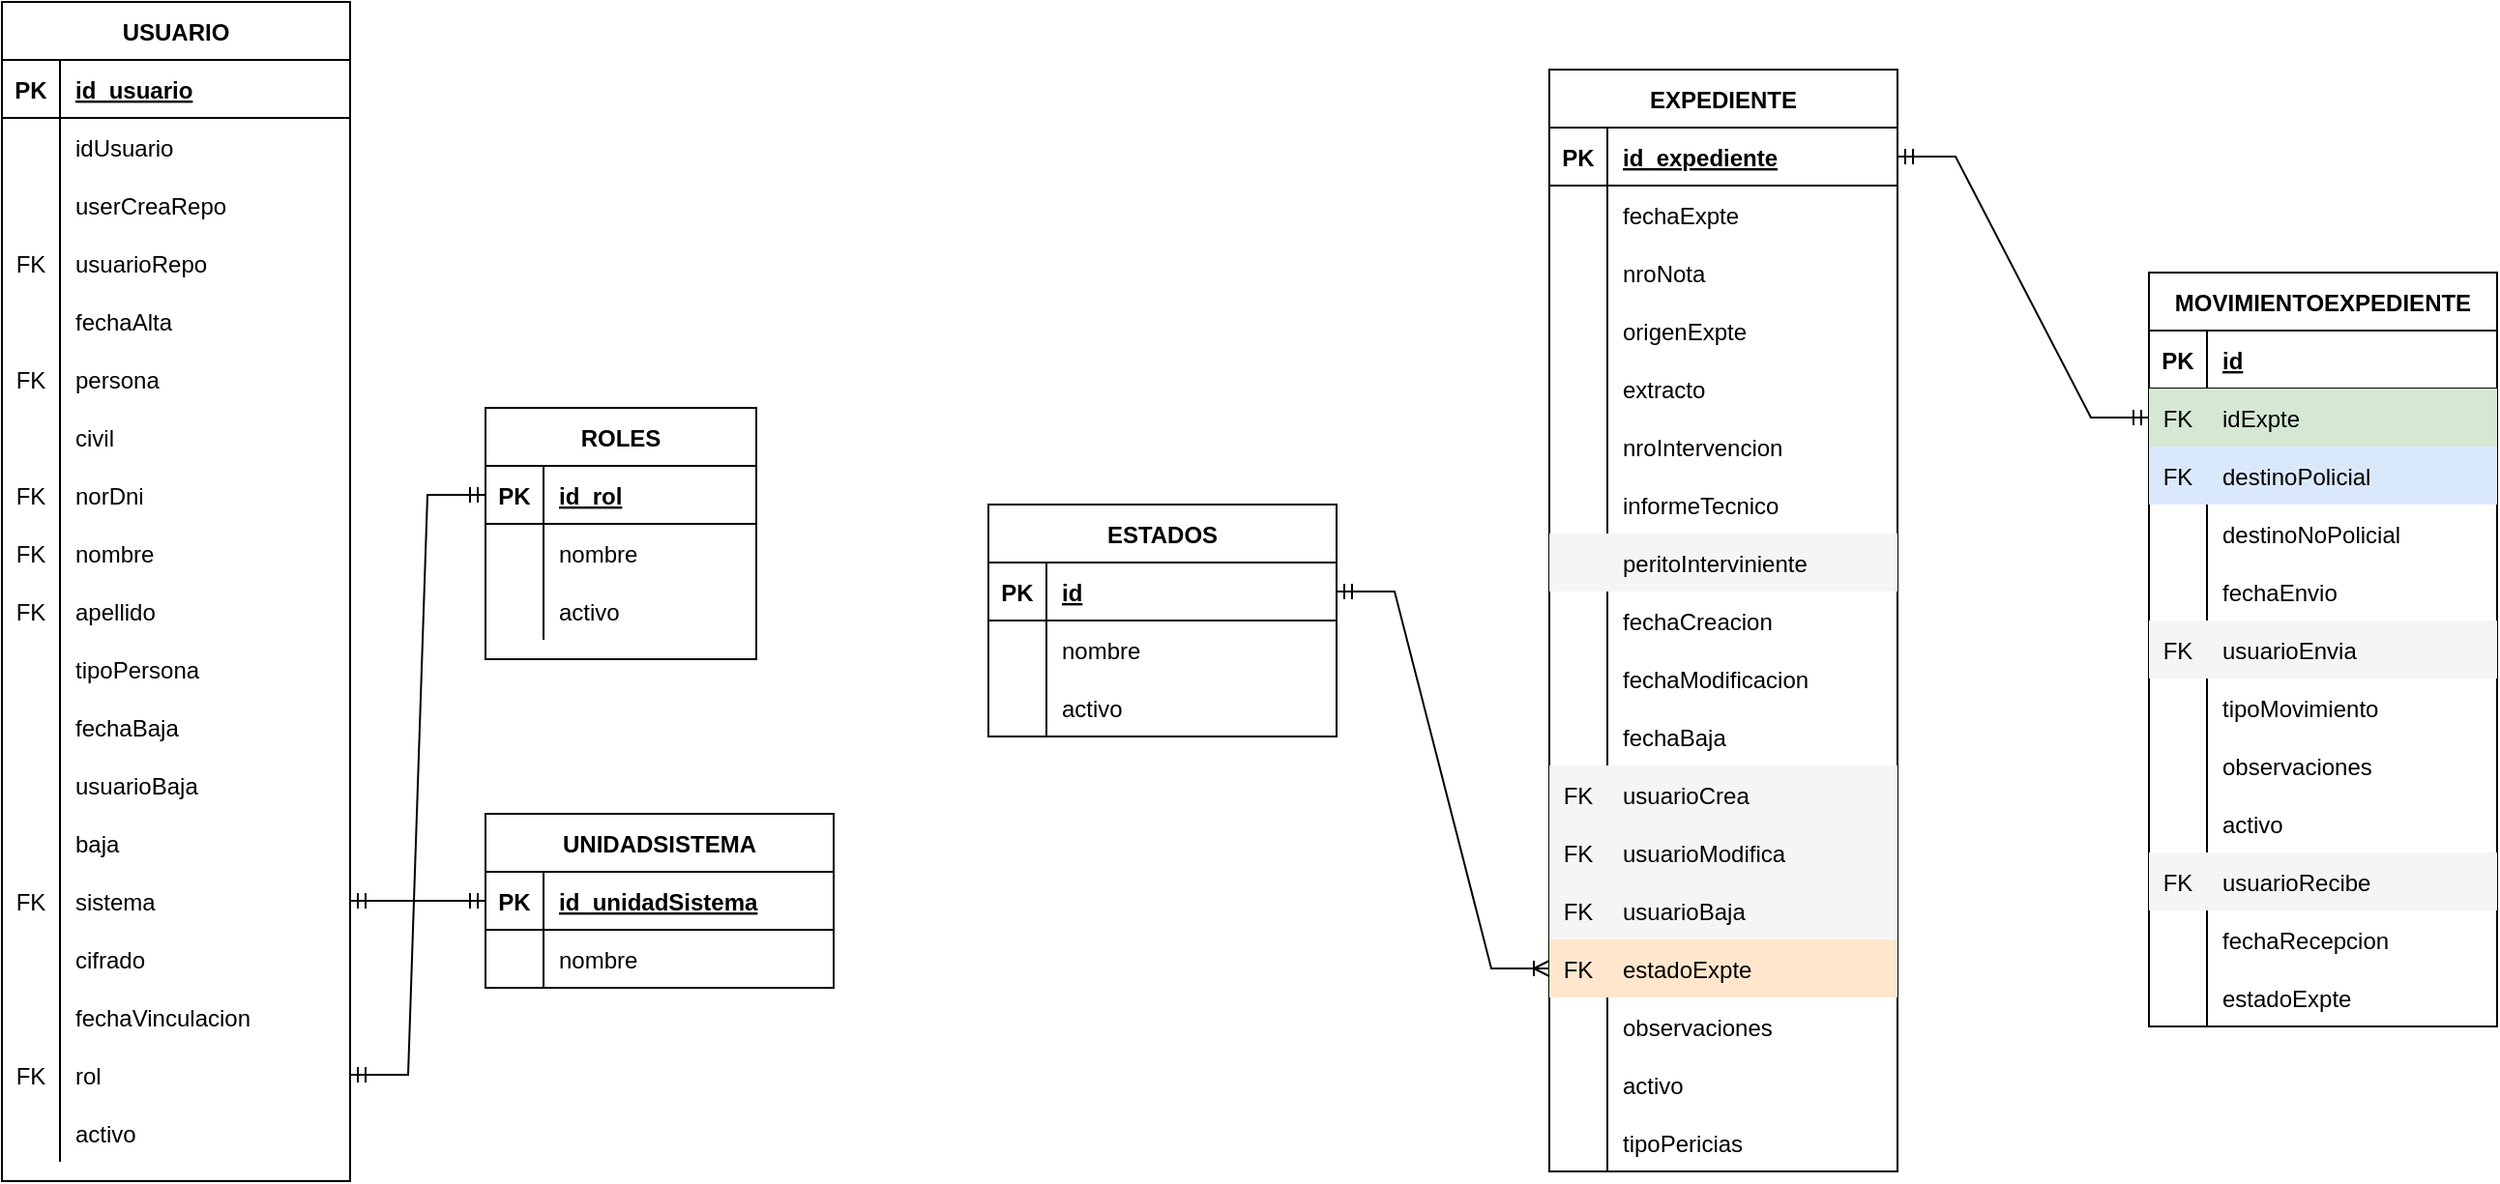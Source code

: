 <mxfile version="20.8.10" type="device"><diagram name="Página-1" id="kgONA1Eeg01QUfemouJO"><mxGraphModel dx="864" dy="516" grid="1" gridSize="10" guides="1" tooltips="1" connect="1" arrows="1" fold="1" page="1" pageScale="1" pageWidth="1400" pageHeight="850" math="0" shadow="0"><root><mxCell id="0"/><mxCell id="1" parent="0"/><mxCell id="FPzjdju4EvVJenrXKVsn-1" value="USUARIO" style="shape=table;startSize=30;container=1;collapsible=1;childLayout=tableLayout;fixedRows=1;rowLines=0;fontStyle=1;align=center;resizeLast=1;" parent="1" vertex="1"><mxGeometry x="60" y="40" width="180" height="610" as="geometry"/></mxCell><mxCell id="FPzjdju4EvVJenrXKVsn-2" value="" style="shape=partialRectangle;collapsible=0;dropTarget=0;pointerEvents=0;fillColor=none;top=0;left=0;bottom=1;right=0;points=[[0,0.5],[1,0.5]];portConstraint=eastwest;" parent="FPzjdju4EvVJenrXKVsn-1" vertex="1"><mxGeometry y="30" width="180" height="30" as="geometry"/></mxCell><mxCell id="FPzjdju4EvVJenrXKVsn-3" value="PK" style="shape=partialRectangle;connectable=0;fillColor=none;top=0;left=0;bottom=0;right=0;fontStyle=1;overflow=hidden;" parent="FPzjdju4EvVJenrXKVsn-2" vertex="1"><mxGeometry width="30" height="30" as="geometry"><mxRectangle width="30" height="30" as="alternateBounds"/></mxGeometry></mxCell><mxCell id="FPzjdju4EvVJenrXKVsn-4" value="id_usuario" style="shape=partialRectangle;connectable=0;fillColor=none;top=0;left=0;bottom=0;right=0;align=left;spacingLeft=6;fontStyle=5;overflow=hidden;" parent="FPzjdju4EvVJenrXKVsn-2" vertex="1"><mxGeometry x="30" width="150" height="30" as="geometry"><mxRectangle width="150" height="30" as="alternateBounds"/></mxGeometry></mxCell><mxCell id="FPzjdju4EvVJenrXKVsn-5" value="" style="shape=partialRectangle;collapsible=0;dropTarget=0;pointerEvents=0;fillColor=none;top=0;left=0;bottom=0;right=0;points=[[0,0.5],[1,0.5]];portConstraint=eastwest;" parent="FPzjdju4EvVJenrXKVsn-1" vertex="1"><mxGeometry y="60" width="180" height="30" as="geometry"/></mxCell><mxCell id="FPzjdju4EvVJenrXKVsn-6" value="" style="shape=partialRectangle;connectable=0;fillColor=none;top=0;left=0;bottom=0;right=0;editable=1;overflow=hidden;" parent="FPzjdju4EvVJenrXKVsn-5" vertex="1"><mxGeometry width="30" height="30" as="geometry"><mxRectangle width="30" height="30" as="alternateBounds"/></mxGeometry></mxCell><mxCell id="FPzjdju4EvVJenrXKVsn-7" value="idUsuario" style="shape=partialRectangle;connectable=0;fillColor=none;top=0;left=0;bottom=0;right=0;align=left;spacingLeft=6;overflow=hidden;" parent="FPzjdju4EvVJenrXKVsn-5" vertex="1"><mxGeometry x="30" width="150" height="30" as="geometry"><mxRectangle width="150" height="30" as="alternateBounds"/></mxGeometry></mxCell><mxCell id="FPzjdju4EvVJenrXKVsn-8" value="" style="shape=partialRectangle;collapsible=0;dropTarget=0;pointerEvents=0;fillColor=none;top=0;left=0;bottom=0;right=0;points=[[0,0.5],[1,0.5]];portConstraint=eastwest;" parent="FPzjdju4EvVJenrXKVsn-1" vertex="1"><mxGeometry y="90" width="180" height="30" as="geometry"/></mxCell><mxCell id="FPzjdju4EvVJenrXKVsn-9" value="" style="shape=partialRectangle;connectable=0;fillColor=none;top=0;left=0;bottom=0;right=0;editable=1;overflow=hidden;" parent="FPzjdju4EvVJenrXKVsn-8" vertex="1"><mxGeometry width="30" height="30" as="geometry"><mxRectangle width="30" height="30" as="alternateBounds"/></mxGeometry></mxCell><mxCell id="FPzjdju4EvVJenrXKVsn-10" value="userCreaRepo" style="shape=partialRectangle;connectable=0;fillColor=none;top=0;left=0;bottom=0;right=0;align=left;spacingLeft=6;overflow=hidden;" parent="FPzjdju4EvVJenrXKVsn-8" vertex="1"><mxGeometry x="30" width="150" height="30" as="geometry"><mxRectangle width="150" height="30" as="alternateBounds"/></mxGeometry></mxCell><mxCell id="FPzjdju4EvVJenrXKVsn-11" value="" style="shape=partialRectangle;collapsible=0;dropTarget=0;pointerEvents=0;fillColor=none;top=0;left=0;bottom=0;right=0;points=[[0,0.5],[1,0.5]];portConstraint=eastwest;" parent="FPzjdju4EvVJenrXKVsn-1" vertex="1"><mxGeometry y="120" width="180" height="30" as="geometry"/></mxCell><mxCell id="FPzjdju4EvVJenrXKVsn-12" value="FK" style="shape=partialRectangle;connectable=0;fillColor=none;top=0;left=0;bottom=0;right=0;editable=1;overflow=hidden;" parent="FPzjdju4EvVJenrXKVsn-11" vertex="1"><mxGeometry width="30" height="30" as="geometry"><mxRectangle width="30" height="30" as="alternateBounds"/></mxGeometry></mxCell><mxCell id="FPzjdju4EvVJenrXKVsn-13" value="usuarioRepo" style="shape=partialRectangle;connectable=0;fillColor=none;top=0;left=0;bottom=0;right=0;align=left;spacingLeft=6;overflow=hidden;" parent="FPzjdju4EvVJenrXKVsn-11" vertex="1"><mxGeometry x="30" width="150" height="30" as="geometry"><mxRectangle width="150" height="30" as="alternateBounds"/></mxGeometry></mxCell><mxCell id="FPzjdju4EvVJenrXKVsn-14" value="" style="shape=partialRectangle;collapsible=0;dropTarget=0;pointerEvents=0;fillColor=none;top=0;left=0;bottom=0;right=0;points=[[0,0.5],[1,0.5]];portConstraint=eastwest;" parent="FPzjdju4EvVJenrXKVsn-1" vertex="1"><mxGeometry y="150" width="180" height="30" as="geometry"/></mxCell><mxCell id="FPzjdju4EvVJenrXKVsn-15" value="" style="shape=partialRectangle;connectable=0;fillColor=none;top=0;left=0;bottom=0;right=0;editable=1;overflow=hidden;" parent="FPzjdju4EvVJenrXKVsn-14" vertex="1"><mxGeometry width="30" height="30" as="geometry"><mxRectangle width="30" height="30" as="alternateBounds"/></mxGeometry></mxCell><mxCell id="FPzjdju4EvVJenrXKVsn-16" value="fechaAlta" style="shape=partialRectangle;connectable=0;fillColor=none;top=0;left=0;bottom=0;right=0;align=left;spacingLeft=6;overflow=hidden;" parent="FPzjdju4EvVJenrXKVsn-14" vertex="1"><mxGeometry x="30" width="150" height="30" as="geometry"><mxRectangle width="150" height="30" as="alternateBounds"/></mxGeometry></mxCell><mxCell id="FPzjdju4EvVJenrXKVsn-17" value="" style="shape=partialRectangle;collapsible=0;dropTarget=0;pointerEvents=0;fillColor=none;top=0;left=0;bottom=0;right=0;points=[[0,0.5],[1,0.5]];portConstraint=eastwest;" parent="FPzjdju4EvVJenrXKVsn-1" vertex="1"><mxGeometry y="180" width="180" height="30" as="geometry"/></mxCell><mxCell id="FPzjdju4EvVJenrXKVsn-18" value="FK" style="shape=partialRectangle;connectable=0;fillColor=none;top=0;left=0;bottom=0;right=0;editable=1;overflow=hidden;" parent="FPzjdju4EvVJenrXKVsn-17" vertex="1"><mxGeometry width="30" height="30" as="geometry"><mxRectangle width="30" height="30" as="alternateBounds"/></mxGeometry></mxCell><mxCell id="FPzjdju4EvVJenrXKVsn-19" value="persona" style="shape=partialRectangle;connectable=0;fillColor=none;top=0;left=0;bottom=0;right=0;align=left;spacingLeft=6;overflow=hidden;" parent="FPzjdju4EvVJenrXKVsn-17" vertex="1"><mxGeometry x="30" width="150" height="30" as="geometry"><mxRectangle width="150" height="30" as="alternateBounds"/></mxGeometry></mxCell><mxCell id="FPzjdju4EvVJenrXKVsn-20" value="" style="shape=partialRectangle;collapsible=0;dropTarget=0;pointerEvents=0;fillColor=none;top=0;left=0;bottom=0;right=0;points=[[0,0.5],[1,0.5]];portConstraint=eastwest;" parent="FPzjdju4EvVJenrXKVsn-1" vertex="1"><mxGeometry y="210" width="180" height="30" as="geometry"/></mxCell><mxCell id="FPzjdju4EvVJenrXKVsn-21" value="" style="shape=partialRectangle;connectable=0;fillColor=none;top=0;left=0;bottom=0;right=0;editable=1;overflow=hidden;" parent="FPzjdju4EvVJenrXKVsn-20" vertex="1"><mxGeometry width="30" height="30" as="geometry"><mxRectangle width="30" height="30" as="alternateBounds"/></mxGeometry></mxCell><mxCell id="FPzjdju4EvVJenrXKVsn-22" value="civil" style="shape=partialRectangle;connectable=0;fillColor=none;top=0;left=0;bottom=0;right=0;align=left;spacingLeft=6;overflow=hidden;" parent="FPzjdju4EvVJenrXKVsn-20" vertex="1"><mxGeometry x="30" width="150" height="30" as="geometry"><mxRectangle width="150" height="30" as="alternateBounds"/></mxGeometry></mxCell><mxCell id="FPzjdju4EvVJenrXKVsn-23" value="" style="shape=partialRectangle;collapsible=0;dropTarget=0;pointerEvents=0;fillColor=none;top=0;left=0;bottom=0;right=0;points=[[0,0.5],[1,0.5]];portConstraint=eastwest;" parent="FPzjdju4EvVJenrXKVsn-1" vertex="1"><mxGeometry y="240" width="180" height="30" as="geometry"/></mxCell><mxCell id="FPzjdju4EvVJenrXKVsn-24" value="FK" style="shape=partialRectangle;connectable=0;fillColor=none;top=0;left=0;bottom=0;right=0;editable=1;overflow=hidden;" parent="FPzjdju4EvVJenrXKVsn-23" vertex="1"><mxGeometry width="30" height="30" as="geometry"><mxRectangle width="30" height="30" as="alternateBounds"/></mxGeometry></mxCell><mxCell id="FPzjdju4EvVJenrXKVsn-25" value="norDni" style="shape=partialRectangle;connectable=0;fillColor=none;top=0;left=0;bottom=0;right=0;align=left;spacingLeft=6;overflow=hidden;" parent="FPzjdju4EvVJenrXKVsn-23" vertex="1"><mxGeometry x="30" width="150" height="30" as="geometry"><mxRectangle width="150" height="30" as="alternateBounds"/></mxGeometry></mxCell><mxCell id="FPzjdju4EvVJenrXKVsn-26" value="" style="shape=partialRectangle;collapsible=0;dropTarget=0;pointerEvents=0;fillColor=none;top=0;left=0;bottom=0;right=0;points=[[0,0.5],[1,0.5]];portConstraint=eastwest;" parent="FPzjdju4EvVJenrXKVsn-1" vertex="1"><mxGeometry y="270" width="180" height="30" as="geometry"/></mxCell><mxCell id="FPzjdju4EvVJenrXKVsn-27" value="FK" style="shape=partialRectangle;connectable=0;fillColor=none;top=0;left=0;bottom=0;right=0;editable=1;overflow=hidden;" parent="FPzjdju4EvVJenrXKVsn-26" vertex="1"><mxGeometry width="30" height="30" as="geometry"><mxRectangle width="30" height="30" as="alternateBounds"/></mxGeometry></mxCell><mxCell id="FPzjdju4EvVJenrXKVsn-28" value="nombre" style="shape=partialRectangle;connectable=0;fillColor=none;top=0;left=0;bottom=0;right=0;align=left;spacingLeft=6;overflow=hidden;" parent="FPzjdju4EvVJenrXKVsn-26" vertex="1"><mxGeometry x="30" width="150" height="30" as="geometry"><mxRectangle width="150" height="30" as="alternateBounds"/></mxGeometry></mxCell><mxCell id="FPzjdju4EvVJenrXKVsn-29" value="" style="shape=partialRectangle;collapsible=0;dropTarget=0;pointerEvents=0;fillColor=none;top=0;left=0;bottom=0;right=0;points=[[0,0.5],[1,0.5]];portConstraint=eastwest;" parent="FPzjdju4EvVJenrXKVsn-1" vertex="1"><mxGeometry y="300" width="180" height="30" as="geometry"/></mxCell><mxCell id="FPzjdju4EvVJenrXKVsn-30" value="FK" style="shape=partialRectangle;connectable=0;fillColor=none;top=0;left=0;bottom=0;right=0;editable=1;overflow=hidden;" parent="FPzjdju4EvVJenrXKVsn-29" vertex="1"><mxGeometry width="30" height="30" as="geometry"><mxRectangle width="30" height="30" as="alternateBounds"/></mxGeometry></mxCell><mxCell id="FPzjdju4EvVJenrXKVsn-31" value="apellido" style="shape=partialRectangle;connectable=0;fillColor=none;top=0;left=0;bottom=0;right=0;align=left;spacingLeft=6;overflow=hidden;" parent="FPzjdju4EvVJenrXKVsn-29" vertex="1"><mxGeometry x="30" width="150" height="30" as="geometry"><mxRectangle width="150" height="30" as="alternateBounds"/></mxGeometry></mxCell><mxCell id="FPzjdju4EvVJenrXKVsn-32" value="" style="shape=partialRectangle;collapsible=0;dropTarget=0;pointerEvents=0;fillColor=none;top=0;left=0;bottom=0;right=0;points=[[0,0.5],[1,0.5]];portConstraint=eastwest;" parent="FPzjdju4EvVJenrXKVsn-1" vertex="1"><mxGeometry y="330" width="180" height="30" as="geometry"/></mxCell><mxCell id="FPzjdju4EvVJenrXKVsn-33" value="" style="shape=partialRectangle;connectable=0;fillColor=none;top=0;left=0;bottom=0;right=0;editable=1;overflow=hidden;" parent="FPzjdju4EvVJenrXKVsn-32" vertex="1"><mxGeometry width="30" height="30" as="geometry"><mxRectangle width="30" height="30" as="alternateBounds"/></mxGeometry></mxCell><mxCell id="FPzjdju4EvVJenrXKVsn-34" value="tipoPersona" style="shape=partialRectangle;connectable=0;fillColor=none;top=0;left=0;bottom=0;right=0;align=left;spacingLeft=6;overflow=hidden;" parent="FPzjdju4EvVJenrXKVsn-32" vertex="1"><mxGeometry x="30" width="150" height="30" as="geometry"><mxRectangle width="150" height="30" as="alternateBounds"/></mxGeometry></mxCell><mxCell id="FPzjdju4EvVJenrXKVsn-35" value="" style="shape=partialRectangle;collapsible=0;dropTarget=0;pointerEvents=0;fillColor=none;top=0;left=0;bottom=0;right=0;points=[[0,0.5],[1,0.5]];portConstraint=eastwest;" parent="FPzjdju4EvVJenrXKVsn-1" vertex="1"><mxGeometry y="360" width="180" height="30" as="geometry"/></mxCell><mxCell id="FPzjdju4EvVJenrXKVsn-36" value="" style="shape=partialRectangle;connectable=0;fillColor=none;top=0;left=0;bottom=0;right=0;editable=1;overflow=hidden;" parent="FPzjdju4EvVJenrXKVsn-35" vertex="1"><mxGeometry width="30" height="30" as="geometry"><mxRectangle width="30" height="30" as="alternateBounds"/></mxGeometry></mxCell><mxCell id="FPzjdju4EvVJenrXKVsn-37" value="fechaBaja" style="shape=partialRectangle;connectable=0;fillColor=none;top=0;left=0;bottom=0;right=0;align=left;spacingLeft=6;overflow=hidden;" parent="FPzjdju4EvVJenrXKVsn-35" vertex="1"><mxGeometry x="30" width="150" height="30" as="geometry"><mxRectangle width="150" height="30" as="alternateBounds"/></mxGeometry></mxCell><mxCell id="FPzjdju4EvVJenrXKVsn-38" value="" style="shape=partialRectangle;collapsible=0;dropTarget=0;pointerEvents=0;fillColor=none;top=0;left=0;bottom=0;right=0;points=[[0,0.5],[1,0.5]];portConstraint=eastwest;" parent="FPzjdju4EvVJenrXKVsn-1" vertex="1"><mxGeometry y="390" width="180" height="30" as="geometry"/></mxCell><mxCell id="FPzjdju4EvVJenrXKVsn-39" value="" style="shape=partialRectangle;connectable=0;fillColor=none;top=0;left=0;bottom=0;right=0;editable=1;overflow=hidden;" parent="FPzjdju4EvVJenrXKVsn-38" vertex="1"><mxGeometry width="30" height="30" as="geometry"><mxRectangle width="30" height="30" as="alternateBounds"/></mxGeometry></mxCell><mxCell id="FPzjdju4EvVJenrXKVsn-40" value="usuarioBaja" style="shape=partialRectangle;connectable=0;fillColor=none;top=0;left=0;bottom=0;right=0;align=left;spacingLeft=6;overflow=hidden;" parent="FPzjdju4EvVJenrXKVsn-38" vertex="1"><mxGeometry x="30" width="150" height="30" as="geometry"><mxRectangle width="150" height="30" as="alternateBounds"/></mxGeometry></mxCell><mxCell id="FPzjdju4EvVJenrXKVsn-41" value="" style="shape=partialRectangle;collapsible=0;dropTarget=0;pointerEvents=0;fillColor=none;top=0;left=0;bottom=0;right=0;points=[[0,0.5],[1,0.5]];portConstraint=eastwest;" parent="FPzjdju4EvVJenrXKVsn-1" vertex="1"><mxGeometry y="420" width="180" height="30" as="geometry"/></mxCell><mxCell id="FPzjdju4EvVJenrXKVsn-42" value="" style="shape=partialRectangle;connectable=0;fillColor=none;top=0;left=0;bottom=0;right=0;editable=1;overflow=hidden;" parent="FPzjdju4EvVJenrXKVsn-41" vertex="1"><mxGeometry width="30" height="30" as="geometry"><mxRectangle width="30" height="30" as="alternateBounds"/></mxGeometry></mxCell><mxCell id="FPzjdju4EvVJenrXKVsn-43" value="baja" style="shape=partialRectangle;connectable=0;fillColor=none;top=0;left=0;bottom=0;right=0;align=left;spacingLeft=6;overflow=hidden;" parent="FPzjdju4EvVJenrXKVsn-41" vertex="1"><mxGeometry x="30" width="150" height="30" as="geometry"><mxRectangle width="150" height="30" as="alternateBounds"/></mxGeometry></mxCell><mxCell id="FPzjdju4EvVJenrXKVsn-44" value="" style="shape=partialRectangle;collapsible=0;dropTarget=0;pointerEvents=0;fillColor=none;top=0;left=0;bottom=0;right=0;points=[[0,0.5],[1,0.5]];portConstraint=eastwest;" parent="FPzjdju4EvVJenrXKVsn-1" vertex="1"><mxGeometry y="450" width="180" height="30" as="geometry"/></mxCell><mxCell id="FPzjdju4EvVJenrXKVsn-45" value="FK" style="shape=partialRectangle;connectable=0;fillColor=none;top=0;left=0;bottom=0;right=0;editable=1;overflow=hidden;" parent="FPzjdju4EvVJenrXKVsn-44" vertex="1"><mxGeometry width="30" height="30" as="geometry"><mxRectangle width="30" height="30" as="alternateBounds"/></mxGeometry></mxCell><mxCell id="FPzjdju4EvVJenrXKVsn-46" value="sistema" style="shape=partialRectangle;connectable=0;fillColor=none;top=0;left=0;bottom=0;right=0;align=left;spacingLeft=6;overflow=hidden;" parent="FPzjdju4EvVJenrXKVsn-44" vertex="1"><mxGeometry x="30" width="150" height="30" as="geometry"><mxRectangle width="150" height="30" as="alternateBounds"/></mxGeometry></mxCell><mxCell id="FPzjdju4EvVJenrXKVsn-47" value="" style="shape=partialRectangle;collapsible=0;dropTarget=0;pointerEvents=0;fillColor=none;top=0;left=0;bottom=0;right=0;points=[[0,0.5],[1,0.5]];portConstraint=eastwest;" parent="FPzjdju4EvVJenrXKVsn-1" vertex="1"><mxGeometry y="480" width="180" height="30" as="geometry"/></mxCell><mxCell id="FPzjdju4EvVJenrXKVsn-48" value="" style="shape=partialRectangle;connectable=0;fillColor=none;top=0;left=0;bottom=0;right=0;editable=1;overflow=hidden;" parent="FPzjdju4EvVJenrXKVsn-47" vertex="1"><mxGeometry width="30" height="30" as="geometry"><mxRectangle width="30" height="30" as="alternateBounds"/></mxGeometry></mxCell><mxCell id="FPzjdju4EvVJenrXKVsn-49" value="cifrado" style="shape=partialRectangle;connectable=0;fillColor=none;top=0;left=0;bottom=0;right=0;align=left;spacingLeft=6;overflow=hidden;" parent="FPzjdju4EvVJenrXKVsn-47" vertex="1"><mxGeometry x="30" width="150" height="30" as="geometry"><mxRectangle width="150" height="30" as="alternateBounds"/></mxGeometry></mxCell><mxCell id="FPzjdju4EvVJenrXKVsn-50" value="" style="shape=partialRectangle;collapsible=0;dropTarget=0;pointerEvents=0;fillColor=none;top=0;left=0;bottom=0;right=0;points=[[0,0.5],[1,0.5]];portConstraint=eastwest;" parent="FPzjdju4EvVJenrXKVsn-1" vertex="1"><mxGeometry y="510" width="180" height="30" as="geometry"/></mxCell><mxCell id="FPzjdju4EvVJenrXKVsn-51" value="" style="shape=partialRectangle;connectable=0;fillColor=none;top=0;left=0;bottom=0;right=0;editable=1;overflow=hidden;" parent="FPzjdju4EvVJenrXKVsn-50" vertex="1"><mxGeometry width="30" height="30" as="geometry"><mxRectangle width="30" height="30" as="alternateBounds"/></mxGeometry></mxCell><mxCell id="FPzjdju4EvVJenrXKVsn-52" value="fechaVinculacion" style="shape=partialRectangle;connectable=0;fillColor=none;top=0;left=0;bottom=0;right=0;align=left;spacingLeft=6;overflow=hidden;" parent="FPzjdju4EvVJenrXKVsn-50" vertex="1"><mxGeometry x="30" width="150" height="30" as="geometry"><mxRectangle width="150" height="30" as="alternateBounds"/></mxGeometry></mxCell><mxCell id="FPzjdju4EvVJenrXKVsn-53" value="" style="shape=partialRectangle;collapsible=0;dropTarget=0;pointerEvents=0;fillColor=none;top=0;left=0;bottom=0;right=0;points=[[0,0.5],[1,0.5]];portConstraint=eastwest;" parent="FPzjdju4EvVJenrXKVsn-1" vertex="1"><mxGeometry y="540" width="180" height="30" as="geometry"/></mxCell><mxCell id="FPzjdju4EvVJenrXKVsn-54" value="FK" style="shape=partialRectangle;connectable=0;fillColor=none;top=0;left=0;bottom=0;right=0;editable=1;overflow=hidden;" parent="FPzjdju4EvVJenrXKVsn-53" vertex="1"><mxGeometry width="30" height="30" as="geometry"><mxRectangle width="30" height="30" as="alternateBounds"/></mxGeometry></mxCell><mxCell id="FPzjdju4EvVJenrXKVsn-55" value="rol" style="shape=partialRectangle;connectable=0;fillColor=none;top=0;left=0;bottom=0;right=0;align=left;spacingLeft=6;overflow=hidden;" parent="FPzjdju4EvVJenrXKVsn-53" vertex="1"><mxGeometry x="30" width="150" height="30" as="geometry"><mxRectangle width="150" height="30" as="alternateBounds"/></mxGeometry></mxCell><mxCell id="FPzjdju4EvVJenrXKVsn-56" value="" style="shape=partialRectangle;collapsible=0;dropTarget=0;pointerEvents=0;fillColor=none;top=0;left=0;bottom=0;right=0;points=[[0,0.5],[1,0.5]];portConstraint=eastwest;" parent="FPzjdju4EvVJenrXKVsn-1" vertex="1"><mxGeometry y="570" width="180" height="30" as="geometry"/></mxCell><mxCell id="FPzjdju4EvVJenrXKVsn-57" value="" style="shape=partialRectangle;connectable=0;fillColor=none;top=0;left=0;bottom=0;right=0;editable=1;overflow=hidden;" parent="FPzjdju4EvVJenrXKVsn-56" vertex="1"><mxGeometry width="30" height="30" as="geometry"><mxRectangle width="30" height="30" as="alternateBounds"/></mxGeometry></mxCell><mxCell id="FPzjdju4EvVJenrXKVsn-58" value="activo" style="shape=partialRectangle;connectable=0;fillColor=none;top=0;left=0;bottom=0;right=0;align=left;spacingLeft=6;overflow=hidden;" parent="FPzjdju4EvVJenrXKVsn-56" vertex="1"><mxGeometry x="30" width="150" height="30" as="geometry"><mxRectangle width="150" height="30" as="alternateBounds"/></mxGeometry></mxCell><mxCell id="FPzjdju4EvVJenrXKVsn-59" value="ROLES" style="shape=table;startSize=30;container=1;collapsible=1;childLayout=tableLayout;fixedRows=1;rowLines=0;fontStyle=1;align=center;resizeLast=1;" parent="1" vertex="1"><mxGeometry x="310" y="250" width="140" height="130" as="geometry"/></mxCell><mxCell id="FPzjdju4EvVJenrXKVsn-60" value="" style="shape=partialRectangle;collapsible=0;dropTarget=0;pointerEvents=0;fillColor=none;top=0;left=0;bottom=1;right=0;points=[[0,0.5],[1,0.5]];portConstraint=eastwest;" parent="FPzjdju4EvVJenrXKVsn-59" vertex="1"><mxGeometry y="30" width="140" height="30" as="geometry"/></mxCell><mxCell id="FPzjdju4EvVJenrXKVsn-61" value="PK" style="shape=partialRectangle;connectable=0;fillColor=none;top=0;left=0;bottom=0;right=0;fontStyle=1;overflow=hidden;" parent="FPzjdju4EvVJenrXKVsn-60" vertex="1"><mxGeometry width="30" height="30" as="geometry"><mxRectangle width="30" height="30" as="alternateBounds"/></mxGeometry></mxCell><mxCell id="FPzjdju4EvVJenrXKVsn-62" value="id_rol" style="shape=partialRectangle;connectable=0;fillColor=none;top=0;left=0;bottom=0;right=0;align=left;spacingLeft=6;fontStyle=5;overflow=hidden;" parent="FPzjdju4EvVJenrXKVsn-60" vertex="1"><mxGeometry x="30" width="110" height="30" as="geometry"><mxRectangle width="110" height="30" as="alternateBounds"/></mxGeometry></mxCell><mxCell id="FPzjdju4EvVJenrXKVsn-63" value="" style="shape=partialRectangle;collapsible=0;dropTarget=0;pointerEvents=0;fillColor=none;top=0;left=0;bottom=0;right=0;points=[[0,0.5],[1,0.5]];portConstraint=eastwest;" parent="FPzjdju4EvVJenrXKVsn-59" vertex="1"><mxGeometry y="60" width="140" height="30" as="geometry"/></mxCell><mxCell id="FPzjdju4EvVJenrXKVsn-64" value="" style="shape=partialRectangle;connectable=0;fillColor=none;top=0;left=0;bottom=0;right=0;editable=1;overflow=hidden;" parent="FPzjdju4EvVJenrXKVsn-63" vertex="1"><mxGeometry width="30" height="30" as="geometry"><mxRectangle width="30" height="30" as="alternateBounds"/></mxGeometry></mxCell><mxCell id="FPzjdju4EvVJenrXKVsn-65" value="nombre" style="shape=partialRectangle;connectable=0;fillColor=none;top=0;left=0;bottom=0;right=0;align=left;spacingLeft=6;overflow=hidden;" parent="FPzjdju4EvVJenrXKVsn-63" vertex="1"><mxGeometry x="30" width="110" height="30" as="geometry"><mxRectangle width="110" height="30" as="alternateBounds"/></mxGeometry></mxCell><mxCell id="FPzjdju4EvVJenrXKVsn-66" value="" style="shape=partialRectangle;collapsible=0;dropTarget=0;pointerEvents=0;fillColor=none;top=0;left=0;bottom=0;right=0;points=[[0,0.5],[1,0.5]];portConstraint=eastwest;" parent="FPzjdju4EvVJenrXKVsn-59" vertex="1"><mxGeometry y="90" width="140" height="30" as="geometry"/></mxCell><mxCell id="FPzjdju4EvVJenrXKVsn-67" value="" style="shape=partialRectangle;connectable=0;fillColor=none;top=0;left=0;bottom=0;right=0;editable=1;overflow=hidden;" parent="FPzjdju4EvVJenrXKVsn-66" vertex="1"><mxGeometry width="30" height="30" as="geometry"><mxRectangle width="30" height="30" as="alternateBounds"/></mxGeometry></mxCell><mxCell id="FPzjdju4EvVJenrXKVsn-68" value="activo" style="shape=partialRectangle;connectable=0;fillColor=none;top=0;left=0;bottom=0;right=0;align=left;spacingLeft=6;overflow=hidden;" parent="FPzjdju4EvVJenrXKVsn-66" vertex="1"><mxGeometry x="30" width="110" height="30" as="geometry"><mxRectangle width="110" height="30" as="alternateBounds"/></mxGeometry></mxCell><mxCell id="FPzjdju4EvVJenrXKVsn-69" value="" style="edgeStyle=entityRelationEdgeStyle;fontSize=12;html=1;endArrow=ERmandOne;startArrow=ERmandOne;rounded=0;" parent="1" source="FPzjdju4EvVJenrXKVsn-53" target="FPzjdju4EvVJenrXKVsn-60" edge="1"><mxGeometry width="100" height="100" relative="1" as="geometry"><mxPoint x="310" y="650" as="sourcePoint"/><mxPoint x="410" y="550" as="targetPoint"/></mxGeometry></mxCell><mxCell id="FPzjdju4EvVJenrXKVsn-70" value="UNIDADSISTEMA" style="shape=table;startSize=30;container=1;collapsible=1;childLayout=tableLayout;fixedRows=1;rowLines=0;fontStyle=1;align=center;resizeLast=1;" parent="1" vertex="1"><mxGeometry x="310" y="460" width="180" height="90" as="geometry"/></mxCell><mxCell id="FPzjdju4EvVJenrXKVsn-71" value="" style="shape=tableRow;horizontal=0;startSize=0;swimlaneHead=0;swimlaneBody=0;fillColor=none;collapsible=0;dropTarget=0;points=[[0,0.5],[1,0.5]];portConstraint=eastwest;top=0;left=0;right=0;bottom=1;" parent="FPzjdju4EvVJenrXKVsn-70" vertex="1"><mxGeometry y="30" width="180" height="30" as="geometry"/></mxCell><mxCell id="FPzjdju4EvVJenrXKVsn-72" value="PK" style="shape=partialRectangle;connectable=0;fillColor=none;top=0;left=0;bottom=0;right=0;fontStyle=1;overflow=hidden;" parent="FPzjdju4EvVJenrXKVsn-71" vertex="1"><mxGeometry width="30" height="30" as="geometry"><mxRectangle width="30" height="30" as="alternateBounds"/></mxGeometry></mxCell><mxCell id="FPzjdju4EvVJenrXKVsn-73" value="id_unidadSistema" style="shape=partialRectangle;connectable=0;fillColor=none;top=0;left=0;bottom=0;right=0;align=left;spacingLeft=6;fontStyle=5;overflow=hidden;" parent="FPzjdju4EvVJenrXKVsn-71" vertex="1"><mxGeometry x="30" width="150" height="30" as="geometry"><mxRectangle width="150" height="30" as="alternateBounds"/></mxGeometry></mxCell><mxCell id="FPzjdju4EvVJenrXKVsn-74" value="" style="shape=tableRow;horizontal=0;startSize=0;swimlaneHead=0;swimlaneBody=0;fillColor=none;collapsible=0;dropTarget=0;points=[[0,0.5],[1,0.5]];portConstraint=eastwest;top=0;left=0;right=0;bottom=0;" parent="FPzjdju4EvVJenrXKVsn-70" vertex="1"><mxGeometry y="60" width="180" height="30" as="geometry"/></mxCell><mxCell id="FPzjdju4EvVJenrXKVsn-75" value="" style="shape=partialRectangle;connectable=0;fillColor=none;top=0;left=0;bottom=0;right=0;editable=1;overflow=hidden;" parent="FPzjdju4EvVJenrXKVsn-74" vertex="1"><mxGeometry width="30" height="30" as="geometry"><mxRectangle width="30" height="30" as="alternateBounds"/></mxGeometry></mxCell><mxCell id="FPzjdju4EvVJenrXKVsn-76" value="nombre" style="shape=partialRectangle;connectable=0;fillColor=none;top=0;left=0;bottom=0;right=0;align=left;spacingLeft=6;overflow=hidden;" parent="FPzjdju4EvVJenrXKVsn-74" vertex="1"><mxGeometry x="30" width="150" height="30" as="geometry"><mxRectangle width="150" height="30" as="alternateBounds"/></mxGeometry></mxCell><mxCell id="FPzjdju4EvVJenrXKVsn-77" value="" style="edgeStyle=entityRelationEdgeStyle;fontSize=12;html=1;endArrow=ERmandOne;startArrow=ERmandOne;rounded=0;" parent="1" source="FPzjdju4EvVJenrXKVsn-44" target="FPzjdju4EvVJenrXKVsn-71" edge="1"><mxGeometry width="100" height="100" relative="1" as="geometry"><mxPoint x="280" y="510" as="sourcePoint"/><mxPoint x="490" y="535" as="targetPoint"/></mxGeometry></mxCell><mxCell id="DNhkdwrG0g6RQjdkNtge-1" value="EXPEDIENTE" style="shape=table;startSize=30;container=1;collapsible=1;childLayout=tableLayout;fixedRows=1;rowLines=0;fontStyle=1;align=center;resizeLast=1;" parent="1" vertex="1"><mxGeometry x="860" y="75" width="180" height="570" as="geometry"/></mxCell><mxCell id="DNhkdwrG0g6RQjdkNtge-2" value="" style="shape=tableRow;horizontal=0;startSize=0;swimlaneHead=0;swimlaneBody=0;fillColor=none;collapsible=0;dropTarget=0;points=[[0,0.5],[1,0.5]];portConstraint=eastwest;top=0;left=0;right=0;bottom=1;" parent="DNhkdwrG0g6RQjdkNtge-1" vertex="1"><mxGeometry y="30" width="180" height="30" as="geometry"/></mxCell><mxCell id="DNhkdwrG0g6RQjdkNtge-3" value="PK" style="shape=partialRectangle;connectable=0;fillColor=none;top=0;left=0;bottom=0;right=0;fontStyle=1;overflow=hidden;" parent="DNhkdwrG0g6RQjdkNtge-2" vertex="1"><mxGeometry width="30" height="30" as="geometry"><mxRectangle width="30" height="30" as="alternateBounds"/></mxGeometry></mxCell><mxCell id="DNhkdwrG0g6RQjdkNtge-4" value="id_expediente" style="shape=partialRectangle;connectable=0;fillColor=none;top=0;left=0;bottom=0;right=0;align=left;spacingLeft=6;fontStyle=5;overflow=hidden;" parent="DNhkdwrG0g6RQjdkNtge-2" vertex="1"><mxGeometry x="30" width="150" height="30" as="geometry"><mxRectangle width="150" height="30" as="alternateBounds"/></mxGeometry></mxCell><mxCell id="DNhkdwrG0g6RQjdkNtge-5" value="" style="shape=tableRow;horizontal=0;startSize=0;swimlaneHead=0;swimlaneBody=0;fillColor=none;collapsible=0;dropTarget=0;points=[[0,0.5],[1,0.5]];portConstraint=eastwest;top=0;left=0;right=0;bottom=0;" parent="DNhkdwrG0g6RQjdkNtge-1" vertex="1"><mxGeometry y="60" width="180" height="30" as="geometry"/></mxCell><mxCell id="DNhkdwrG0g6RQjdkNtge-6" value="" style="shape=partialRectangle;connectable=0;fillColor=none;top=0;left=0;bottom=0;right=0;editable=1;overflow=hidden;" parent="DNhkdwrG0g6RQjdkNtge-5" vertex="1"><mxGeometry width="30" height="30" as="geometry"><mxRectangle width="30" height="30" as="alternateBounds"/></mxGeometry></mxCell><mxCell id="DNhkdwrG0g6RQjdkNtge-7" value="fechaExpte" style="shape=partialRectangle;connectable=0;fillColor=none;top=0;left=0;bottom=0;right=0;align=left;spacingLeft=6;overflow=hidden;" parent="DNhkdwrG0g6RQjdkNtge-5" vertex="1"><mxGeometry x="30" width="150" height="30" as="geometry"><mxRectangle width="150" height="30" as="alternateBounds"/></mxGeometry></mxCell><mxCell id="DNhkdwrG0g6RQjdkNtge-8" value="" style="shape=tableRow;horizontal=0;startSize=0;swimlaneHead=0;swimlaneBody=0;fillColor=none;collapsible=0;dropTarget=0;points=[[0,0.5],[1,0.5]];portConstraint=eastwest;top=0;left=0;right=0;bottom=0;" parent="DNhkdwrG0g6RQjdkNtge-1" vertex="1"><mxGeometry y="90" width="180" height="30" as="geometry"/></mxCell><mxCell id="DNhkdwrG0g6RQjdkNtge-9" value="" style="shape=partialRectangle;connectable=0;fillColor=none;top=0;left=0;bottom=0;right=0;editable=1;overflow=hidden;" parent="DNhkdwrG0g6RQjdkNtge-8" vertex="1"><mxGeometry width="30" height="30" as="geometry"><mxRectangle width="30" height="30" as="alternateBounds"/></mxGeometry></mxCell><mxCell id="DNhkdwrG0g6RQjdkNtge-10" value="nroNota" style="shape=partialRectangle;connectable=0;fillColor=none;top=0;left=0;bottom=0;right=0;align=left;spacingLeft=6;overflow=hidden;" parent="DNhkdwrG0g6RQjdkNtge-8" vertex="1"><mxGeometry x="30" width="150" height="30" as="geometry"><mxRectangle width="150" height="30" as="alternateBounds"/></mxGeometry></mxCell><mxCell id="DNhkdwrG0g6RQjdkNtge-11" value="" style="shape=tableRow;horizontal=0;startSize=0;swimlaneHead=0;swimlaneBody=0;fillColor=none;collapsible=0;dropTarget=0;points=[[0,0.5],[1,0.5]];portConstraint=eastwest;top=0;left=0;right=0;bottom=0;" parent="DNhkdwrG0g6RQjdkNtge-1" vertex="1"><mxGeometry y="120" width="180" height="30" as="geometry"/></mxCell><mxCell id="DNhkdwrG0g6RQjdkNtge-12" value="" style="shape=partialRectangle;connectable=0;fillColor=none;top=0;left=0;bottom=0;right=0;editable=1;overflow=hidden;" parent="DNhkdwrG0g6RQjdkNtge-11" vertex="1"><mxGeometry width="30" height="30" as="geometry"><mxRectangle width="30" height="30" as="alternateBounds"/></mxGeometry></mxCell><mxCell id="DNhkdwrG0g6RQjdkNtge-13" value="origenExpte" style="shape=partialRectangle;connectable=0;fillColor=none;top=0;left=0;bottom=0;right=0;align=left;spacingLeft=6;overflow=hidden;" parent="DNhkdwrG0g6RQjdkNtge-11" vertex="1"><mxGeometry x="30" width="150" height="30" as="geometry"><mxRectangle width="150" height="30" as="alternateBounds"/></mxGeometry></mxCell><mxCell id="DNhkdwrG0g6RQjdkNtge-14" value="" style="shape=tableRow;horizontal=0;startSize=0;swimlaneHead=0;swimlaneBody=0;fillColor=none;collapsible=0;dropTarget=0;points=[[0,0.5],[1,0.5]];portConstraint=eastwest;top=0;left=0;right=0;bottom=0;" parent="DNhkdwrG0g6RQjdkNtge-1" vertex="1"><mxGeometry y="150" width="180" height="30" as="geometry"/></mxCell><mxCell id="DNhkdwrG0g6RQjdkNtge-15" value="" style="shape=partialRectangle;connectable=0;fillColor=none;top=0;left=0;bottom=0;right=0;editable=1;overflow=hidden;" parent="DNhkdwrG0g6RQjdkNtge-14" vertex="1"><mxGeometry width="30" height="30" as="geometry"><mxRectangle width="30" height="30" as="alternateBounds"/></mxGeometry></mxCell><mxCell id="DNhkdwrG0g6RQjdkNtge-16" value="extracto" style="shape=partialRectangle;connectable=0;fillColor=none;top=0;left=0;bottom=0;right=0;align=left;spacingLeft=6;overflow=hidden;" parent="DNhkdwrG0g6RQjdkNtge-14" vertex="1"><mxGeometry x="30" width="150" height="30" as="geometry"><mxRectangle width="150" height="30" as="alternateBounds"/></mxGeometry></mxCell><mxCell id="DNhkdwrG0g6RQjdkNtge-17" value="" style="shape=tableRow;horizontal=0;startSize=0;swimlaneHead=0;swimlaneBody=0;fillColor=none;collapsible=0;dropTarget=0;points=[[0,0.5],[1,0.5]];portConstraint=eastwest;top=0;left=0;right=0;bottom=0;" parent="DNhkdwrG0g6RQjdkNtge-1" vertex="1"><mxGeometry y="180" width="180" height="30" as="geometry"/></mxCell><mxCell id="DNhkdwrG0g6RQjdkNtge-18" value="" style="shape=partialRectangle;connectable=0;fillColor=none;top=0;left=0;bottom=0;right=0;editable=1;overflow=hidden;" parent="DNhkdwrG0g6RQjdkNtge-17" vertex="1"><mxGeometry width="30" height="30" as="geometry"><mxRectangle width="30" height="30" as="alternateBounds"/></mxGeometry></mxCell><mxCell id="DNhkdwrG0g6RQjdkNtge-19" value="nroIntervencion" style="shape=partialRectangle;connectable=0;fillColor=none;top=0;left=0;bottom=0;right=0;align=left;spacingLeft=6;overflow=hidden;" parent="DNhkdwrG0g6RQjdkNtge-17" vertex="1"><mxGeometry x="30" width="150" height="30" as="geometry"><mxRectangle width="150" height="30" as="alternateBounds"/></mxGeometry></mxCell><mxCell id="DNhkdwrG0g6RQjdkNtge-20" value="" style="shape=tableRow;horizontal=0;startSize=0;swimlaneHead=0;swimlaneBody=0;fillColor=none;collapsible=0;dropTarget=0;points=[[0,0.5],[1,0.5]];portConstraint=eastwest;top=0;left=0;right=0;bottom=0;" parent="DNhkdwrG0g6RQjdkNtge-1" vertex="1"><mxGeometry y="210" width="180" height="30" as="geometry"/></mxCell><mxCell id="DNhkdwrG0g6RQjdkNtge-21" value="" style="shape=partialRectangle;connectable=0;fillColor=none;top=0;left=0;bottom=0;right=0;editable=1;overflow=hidden;" parent="DNhkdwrG0g6RQjdkNtge-20" vertex="1"><mxGeometry width="30" height="30" as="geometry"><mxRectangle width="30" height="30" as="alternateBounds"/></mxGeometry></mxCell><mxCell id="DNhkdwrG0g6RQjdkNtge-22" value="informeTecnico" style="shape=partialRectangle;connectable=0;fillColor=none;top=0;left=0;bottom=0;right=0;align=left;spacingLeft=6;overflow=hidden;" parent="DNhkdwrG0g6RQjdkNtge-20" vertex="1"><mxGeometry x="30" width="150" height="30" as="geometry"><mxRectangle width="150" height="30" as="alternateBounds"/></mxGeometry></mxCell><mxCell id="DNhkdwrG0g6RQjdkNtge-29" value="" style="shape=tableRow;horizontal=0;startSize=0;swimlaneHead=0;swimlaneBody=0;fillColor=#f5f5f5;collapsible=0;dropTarget=0;points=[[0,0.5],[1,0.5]];portConstraint=eastwest;top=0;left=0;right=0;bottom=0;strokeColor=#666666;fontColor=#333333;" parent="DNhkdwrG0g6RQjdkNtge-1" vertex="1"><mxGeometry y="240" width="180" height="30" as="geometry"/></mxCell><mxCell id="DNhkdwrG0g6RQjdkNtge-30" value="" style="shape=partialRectangle;connectable=0;fillColor=none;top=0;left=0;bottom=0;right=0;editable=1;overflow=hidden;" parent="DNhkdwrG0g6RQjdkNtge-29" vertex="1"><mxGeometry width="30" height="30" as="geometry"><mxRectangle width="30" height="30" as="alternateBounds"/></mxGeometry></mxCell><mxCell id="DNhkdwrG0g6RQjdkNtge-31" value="peritoInterviniente" style="shape=partialRectangle;connectable=0;fillColor=none;top=0;left=0;bottom=0;right=0;align=left;spacingLeft=6;overflow=hidden;" parent="DNhkdwrG0g6RQjdkNtge-29" vertex="1"><mxGeometry x="30" width="150" height="30" as="geometry"><mxRectangle width="150" height="30" as="alternateBounds"/></mxGeometry></mxCell><mxCell id="DNhkdwrG0g6RQjdkNtge-35" value="" style="shape=tableRow;horizontal=0;startSize=0;swimlaneHead=0;swimlaneBody=0;fillColor=none;collapsible=0;dropTarget=0;points=[[0,0.5],[1,0.5]];portConstraint=eastwest;top=0;left=0;right=0;bottom=0;" parent="DNhkdwrG0g6RQjdkNtge-1" vertex="1"><mxGeometry y="270" width="180" height="30" as="geometry"/></mxCell><mxCell id="DNhkdwrG0g6RQjdkNtge-36" value="" style="shape=partialRectangle;connectable=0;fillColor=none;top=0;left=0;bottom=0;right=0;editable=1;overflow=hidden;" parent="DNhkdwrG0g6RQjdkNtge-35" vertex="1"><mxGeometry width="30" height="30" as="geometry"><mxRectangle width="30" height="30" as="alternateBounds"/></mxGeometry></mxCell><mxCell id="DNhkdwrG0g6RQjdkNtge-37" value="fechaCreacion" style="shape=partialRectangle;connectable=0;fillColor=none;top=0;left=0;bottom=0;right=0;align=left;spacingLeft=6;overflow=hidden;" parent="DNhkdwrG0g6RQjdkNtge-35" vertex="1"><mxGeometry x="30" width="150" height="30" as="geometry"><mxRectangle width="150" height="30" as="alternateBounds"/></mxGeometry></mxCell><mxCell id="DNhkdwrG0g6RQjdkNtge-38" value="" style="shape=tableRow;horizontal=0;startSize=0;swimlaneHead=0;swimlaneBody=0;fillColor=none;collapsible=0;dropTarget=0;points=[[0,0.5],[1,0.5]];portConstraint=eastwest;top=0;left=0;right=0;bottom=0;" parent="DNhkdwrG0g6RQjdkNtge-1" vertex="1"><mxGeometry y="300" width="180" height="30" as="geometry"/></mxCell><mxCell id="DNhkdwrG0g6RQjdkNtge-39" value="" style="shape=partialRectangle;connectable=0;fillColor=none;top=0;left=0;bottom=0;right=0;editable=1;overflow=hidden;" parent="DNhkdwrG0g6RQjdkNtge-38" vertex="1"><mxGeometry width="30" height="30" as="geometry"><mxRectangle width="30" height="30" as="alternateBounds"/></mxGeometry></mxCell><mxCell id="DNhkdwrG0g6RQjdkNtge-40" value="fechaModificacion" style="shape=partialRectangle;connectable=0;fillColor=none;top=0;left=0;bottom=0;right=0;align=left;spacingLeft=6;overflow=hidden;" parent="DNhkdwrG0g6RQjdkNtge-38" vertex="1"><mxGeometry x="30" width="150" height="30" as="geometry"><mxRectangle width="150" height="30" as="alternateBounds"/></mxGeometry></mxCell><mxCell id="DNhkdwrG0g6RQjdkNtge-41" value="" style="shape=tableRow;horizontal=0;startSize=0;swimlaneHead=0;swimlaneBody=0;fillColor=none;collapsible=0;dropTarget=0;points=[[0,0.5],[1,0.5]];portConstraint=eastwest;top=0;left=0;right=0;bottom=0;" parent="DNhkdwrG0g6RQjdkNtge-1" vertex="1"><mxGeometry y="330" width="180" height="30" as="geometry"/></mxCell><mxCell id="DNhkdwrG0g6RQjdkNtge-42" value="" style="shape=partialRectangle;connectable=0;fillColor=none;top=0;left=0;bottom=0;right=0;editable=1;overflow=hidden;" parent="DNhkdwrG0g6RQjdkNtge-41" vertex="1"><mxGeometry width="30" height="30" as="geometry"><mxRectangle width="30" height="30" as="alternateBounds"/></mxGeometry></mxCell><mxCell id="DNhkdwrG0g6RQjdkNtge-43" value="fechaBaja" style="shape=partialRectangle;connectable=0;fillColor=none;top=0;left=0;bottom=0;right=0;align=left;spacingLeft=6;overflow=hidden;" parent="DNhkdwrG0g6RQjdkNtge-41" vertex="1"><mxGeometry x="30" width="150" height="30" as="geometry"><mxRectangle width="150" height="30" as="alternateBounds"/></mxGeometry></mxCell><mxCell id="DNhkdwrG0g6RQjdkNtge-44" value="" style="shape=tableRow;horizontal=0;startSize=0;swimlaneHead=0;swimlaneBody=0;fillColor=#f5f5f5;collapsible=0;dropTarget=0;points=[[0,0.5],[1,0.5]];portConstraint=eastwest;top=0;left=0;right=0;bottom=0;fontColor=#333333;strokeColor=#666666;" parent="DNhkdwrG0g6RQjdkNtge-1" vertex="1"><mxGeometry y="360" width="180" height="30" as="geometry"/></mxCell><mxCell id="DNhkdwrG0g6RQjdkNtge-45" value="FK" style="shape=partialRectangle;connectable=0;fillColor=none;top=0;left=0;bottom=0;right=0;editable=1;overflow=hidden;" parent="DNhkdwrG0g6RQjdkNtge-44" vertex="1"><mxGeometry width="30" height="30" as="geometry"><mxRectangle width="30" height="30" as="alternateBounds"/></mxGeometry></mxCell><mxCell id="DNhkdwrG0g6RQjdkNtge-46" value="usuarioCrea" style="shape=partialRectangle;connectable=0;fillColor=none;top=0;left=0;bottom=0;right=0;align=left;spacingLeft=6;overflow=hidden;" parent="DNhkdwrG0g6RQjdkNtge-44" vertex="1"><mxGeometry x="30" width="150" height="30" as="geometry"><mxRectangle width="150" height="30" as="alternateBounds"/></mxGeometry></mxCell><mxCell id="DNhkdwrG0g6RQjdkNtge-47" value="" style="shape=tableRow;horizontal=0;startSize=0;swimlaneHead=0;swimlaneBody=0;fillColor=#f5f5f5;collapsible=0;dropTarget=0;points=[[0,0.5],[1,0.5]];portConstraint=eastwest;top=0;left=0;right=0;bottom=0;fontColor=#333333;strokeColor=#666666;" parent="DNhkdwrG0g6RQjdkNtge-1" vertex="1"><mxGeometry y="390" width="180" height="30" as="geometry"/></mxCell><mxCell id="DNhkdwrG0g6RQjdkNtge-48" value="FK" style="shape=partialRectangle;connectable=0;fillColor=none;top=0;left=0;bottom=0;right=0;editable=1;overflow=hidden;" parent="DNhkdwrG0g6RQjdkNtge-47" vertex="1"><mxGeometry width="30" height="30" as="geometry"><mxRectangle width="30" height="30" as="alternateBounds"/></mxGeometry></mxCell><mxCell id="DNhkdwrG0g6RQjdkNtge-49" value="usuarioModifica" style="shape=partialRectangle;connectable=0;fillColor=none;top=0;left=0;bottom=0;right=0;align=left;spacingLeft=6;overflow=hidden;" parent="DNhkdwrG0g6RQjdkNtge-47" vertex="1"><mxGeometry x="30" width="150" height="30" as="geometry"><mxRectangle width="150" height="30" as="alternateBounds"/></mxGeometry></mxCell><mxCell id="DNhkdwrG0g6RQjdkNtge-50" value="" style="shape=tableRow;horizontal=0;startSize=0;swimlaneHead=0;swimlaneBody=0;fillColor=#f5f5f5;collapsible=0;dropTarget=0;points=[[0,0.5],[1,0.5]];portConstraint=eastwest;top=0;left=0;right=0;bottom=0;fontColor=#333333;strokeColor=#666666;" parent="DNhkdwrG0g6RQjdkNtge-1" vertex="1"><mxGeometry y="420" width="180" height="30" as="geometry"/></mxCell><mxCell id="DNhkdwrG0g6RQjdkNtge-51" value="FK" style="shape=partialRectangle;connectable=0;fillColor=none;top=0;left=0;bottom=0;right=0;editable=1;overflow=hidden;" parent="DNhkdwrG0g6RQjdkNtge-50" vertex="1"><mxGeometry width="30" height="30" as="geometry"><mxRectangle width="30" height="30" as="alternateBounds"/></mxGeometry></mxCell><mxCell id="DNhkdwrG0g6RQjdkNtge-52" value="usuarioBaja" style="shape=partialRectangle;connectable=0;fillColor=none;top=0;left=0;bottom=0;right=0;align=left;spacingLeft=6;overflow=hidden;" parent="DNhkdwrG0g6RQjdkNtge-50" vertex="1"><mxGeometry x="30" width="150" height="30" as="geometry"><mxRectangle width="150" height="30" as="alternateBounds"/></mxGeometry></mxCell><mxCell id="DNhkdwrG0g6RQjdkNtge-53" value="" style="shape=tableRow;horizontal=0;startSize=0;swimlaneHead=0;swimlaneBody=0;fillColor=#ffe6cc;collapsible=0;dropTarget=0;points=[[0,0.5],[1,0.5]];portConstraint=eastwest;top=0;left=0;right=0;bottom=0;strokeColor=#d79b00;" parent="DNhkdwrG0g6RQjdkNtge-1" vertex="1"><mxGeometry y="450" width="180" height="30" as="geometry"/></mxCell><mxCell id="DNhkdwrG0g6RQjdkNtge-54" value="FK" style="shape=partialRectangle;connectable=0;fillColor=none;top=0;left=0;bottom=0;right=0;editable=1;overflow=hidden;" parent="DNhkdwrG0g6RQjdkNtge-53" vertex="1"><mxGeometry width="30" height="30" as="geometry"><mxRectangle width="30" height="30" as="alternateBounds"/></mxGeometry></mxCell><mxCell id="DNhkdwrG0g6RQjdkNtge-55" value="estadoExpte" style="shape=partialRectangle;connectable=0;fillColor=none;top=0;left=0;bottom=0;right=0;align=left;spacingLeft=6;overflow=hidden;" parent="DNhkdwrG0g6RQjdkNtge-53" vertex="1"><mxGeometry x="30" width="150" height="30" as="geometry"><mxRectangle width="150" height="30" as="alternateBounds"/></mxGeometry></mxCell><mxCell id="kvhj7EwXCGtz8LGXdYzF-63" value="" style="shape=tableRow;horizontal=0;startSize=0;swimlaneHead=0;swimlaneBody=0;fillColor=none;collapsible=0;dropTarget=0;points=[[0,0.5],[1,0.5]];portConstraint=eastwest;top=0;left=0;right=0;bottom=0;" parent="DNhkdwrG0g6RQjdkNtge-1" vertex="1"><mxGeometry y="480" width="180" height="30" as="geometry"/></mxCell><mxCell id="kvhj7EwXCGtz8LGXdYzF-64" value="" style="shape=partialRectangle;connectable=0;fillColor=none;top=0;left=0;bottom=0;right=0;editable=1;overflow=hidden;" parent="kvhj7EwXCGtz8LGXdYzF-63" vertex="1"><mxGeometry width="30" height="30" as="geometry"><mxRectangle width="30" height="30" as="alternateBounds"/></mxGeometry></mxCell><mxCell id="kvhj7EwXCGtz8LGXdYzF-65" value="observaciones" style="shape=partialRectangle;connectable=0;fillColor=none;top=0;left=0;bottom=0;right=0;align=left;spacingLeft=6;overflow=hidden;" parent="kvhj7EwXCGtz8LGXdYzF-63" vertex="1"><mxGeometry x="30" width="150" height="30" as="geometry"><mxRectangle width="150" height="30" as="alternateBounds"/></mxGeometry></mxCell><mxCell id="kvhj7EwXCGtz8LGXdYzF-68" value="" style="shape=tableRow;horizontal=0;startSize=0;swimlaneHead=0;swimlaneBody=0;fillColor=none;collapsible=0;dropTarget=0;points=[[0,0.5],[1,0.5]];portConstraint=eastwest;top=0;left=0;right=0;bottom=0;" parent="DNhkdwrG0g6RQjdkNtge-1" vertex="1"><mxGeometry y="510" width="180" height="30" as="geometry"/></mxCell><mxCell id="kvhj7EwXCGtz8LGXdYzF-69" value="" style="shape=partialRectangle;connectable=0;fillColor=none;top=0;left=0;bottom=0;right=0;editable=1;overflow=hidden;" parent="kvhj7EwXCGtz8LGXdYzF-68" vertex="1"><mxGeometry width="30" height="30" as="geometry"><mxRectangle width="30" height="30" as="alternateBounds"/></mxGeometry></mxCell><mxCell id="kvhj7EwXCGtz8LGXdYzF-70" value="activo" style="shape=partialRectangle;connectable=0;fillColor=none;top=0;left=0;bottom=0;right=0;align=left;spacingLeft=6;overflow=hidden;" parent="kvhj7EwXCGtz8LGXdYzF-68" vertex="1"><mxGeometry x="30" width="150" height="30" as="geometry"><mxRectangle width="150" height="30" as="alternateBounds"/></mxGeometry></mxCell><mxCell id="kvhj7EwXCGtz8LGXdYzF-103" value="" style="shape=tableRow;horizontal=0;startSize=0;swimlaneHead=0;swimlaneBody=0;fillColor=none;collapsible=0;dropTarget=0;points=[[0,0.5],[1,0.5]];portConstraint=eastwest;top=0;left=0;right=0;bottom=0;" parent="DNhkdwrG0g6RQjdkNtge-1" vertex="1"><mxGeometry y="540" width="180" height="30" as="geometry"/></mxCell><mxCell id="kvhj7EwXCGtz8LGXdYzF-104" value="" style="shape=partialRectangle;connectable=0;fillColor=none;top=0;left=0;bottom=0;right=0;editable=1;overflow=hidden;" parent="kvhj7EwXCGtz8LGXdYzF-103" vertex="1"><mxGeometry width="30" height="30" as="geometry"><mxRectangle width="30" height="30" as="alternateBounds"/></mxGeometry></mxCell><mxCell id="kvhj7EwXCGtz8LGXdYzF-105" value="tipoPericias" style="shape=partialRectangle;connectable=0;fillColor=none;top=0;left=0;bottom=0;right=0;align=left;spacingLeft=6;overflow=hidden;" parent="kvhj7EwXCGtz8LGXdYzF-103" vertex="1"><mxGeometry x="30" width="150" height="30" as="geometry"><mxRectangle width="150" height="30" as="alternateBounds"/></mxGeometry></mxCell><mxCell id="kvhj7EwXCGtz8LGXdYzF-1" value="MOVIMIENTOEXPEDIENTE" style="shape=table;startSize=30;container=1;collapsible=1;childLayout=tableLayout;fixedRows=1;rowLines=0;fontStyle=1;align=center;resizeLast=1;" parent="1" vertex="1"><mxGeometry x="1170" y="180" width="180" height="390" as="geometry"/></mxCell><mxCell id="kvhj7EwXCGtz8LGXdYzF-2" value="" style="shape=tableRow;horizontal=0;startSize=0;swimlaneHead=0;swimlaneBody=0;fillColor=none;collapsible=0;dropTarget=0;points=[[0,0.5],[1,0.5]];portConstraint=eastwest;top=0;left=0;right=0;bottom=1;" parent="kvhj7EwXCGtz8LGXdYzF-1" vertex="1"><mxGeometry y="30" width="180" height="30" as="geometry"/></mxCell><mxCell id="kvhj7EwXCGtz8LGXdYzF-3" value="PK" style="shape=partialRectangle;connectable=0;fillColor=none;top=0;left=0;bottom=0;right=0;fontStyle=1;overflow=hidden;" parent="kvhj7EwXCGtz8LGXdYzF-2" vertex="1"><mxGeometry width="30" height="30" as="geometry"><mxRectangle width="30" height="30" as="alternateBounds"/></mxGeometry></mxCell><mxCell id="kvhj7EwXCGtz8LGXdYzF-4" value="id" style="shape=partialRectangle;connectable=0;fillColor=none;top=0;left=0;bottom=0;right=0;align=left;spacingLeft=6;fontStyle=5;overflow=hidden;" parent="kvhj7EwXCGtz8LGXdYzF-2" vertex="1"><mxGeometry x="30" width="150" height="30" as="geometry"><mxRectangle width="150" height="30" as="alternateBounds"/></mxGeometry></mxCell><mxCell id="kvhj7EwXCGtz8LGXdYzF-5" value="" style="shape=tableRow;horizontal=0;startSize=0;swimlaneHead=0;swimlaneBody=0;fillColor=#d5e8d4;collapsible=0;dropTarget=0;points=[[0,0.5],[1,0.5]];portConstraint=eastwest;top=0;left=0;right=0;bottom=0;strokeColor=#82b366;" parent="kvhj7EwXCGtz8LGXdYzF-1" vertex="1"><mxGeometry y="60" width="180" height="30" as="geometry"/></mxCell><mxCell id="kvhj7EwXCGtz8LGXdYzF-6" value="FK" style="shape=partialRectangle;connectable=0;fillColor=none;top=0;left=0;bottom=0;right=0;editable=1;overflow=hidden;" parent="kvhj7EwXCGtz8LGXdYzF-5" vertex="1"><mxGeometry width="30" height="30" as="geometry"><mxRectangle width="30" height="30" as="alternateBounds"/></mxGeometry></mxCell><mxCell id="kvhj7EwXCGtz8LGXdYzF-7" value="idExpte" style="shape=partialRectangle;connectable=0;fillColor=none;top=0;left=0;bottom=0;right=0;align=left;spacingLeft=6;overflow=hidden;" parent="kvhj7EwXCGtz8LGXdYzF-5" vertex="1"><mxGeometry x="30" width="150" height="30" as="geometry"><mxRectangle width="150" height="30" as="alternateBounds"/></mxGeometry></mxCell><mxCell id="kvhj7EwXCGtz8LGXdYzF-8" value="" style="shape=tableRow;horizontal=0;startSize=0;swimlaneHead=0;swimlaneBody=0;fillColor=#dae8fc;collapsible=0;dropTarget=0;points=[[0,0.5],[1,0.5]];portConstraint=eastwest;top=0;left=0;right=0;bottom=0;strokeColor=#6c8ebf;" parent="kvhj7EwXCGtz8LGXdYzF-1" vertex="1"><mxGeometry y="90" width="180" height="30" as="geometry"/></mxCell><mxCell id="kvhj7EwXCGtz8LGXdYzF-9" value="FK" style="shape=partialRectangle;connectable=0;fillColor=none;top=0;left=0;bottom=0;right=0;editable=1;overflow=hidden;" parent="kvhj7EwXCGtz8LGXdYzF-8" vertex="1"><mxGeometry width="30" height="30" as="geometry"><mxRectangle width="30" height="30" as="alternateBounds"/></mxGeometry></mxCell><mxCell id="kvhj7EwXCGtz8LGXdYzF-10" value="destinoPolicial" style="shape=partialRectangle;connectable=0;fillColor=none;top=0;left=0;bottom=0;right=0;align=left;spacingLeft=6;overflow=hidden;" parent="kvhj7EwXCGtz8LGXdYzF-8" vertex="1"><mxGeometry x="30" width="150" height="30" as="geometry"><mxRectangle width="150" height="30" as="alternateBounds"/></mxGeometry></mxCell><mxCell id="kvhj7EwXCGtz8LGXdYzF-11" value="" style="shape=tableRow;horizontal=0;startSize=0;swimlaneHead=0;swimlaneBody=0;fillColor=none;collapsible=0;dropTarget=0;points=[[0,0.5],[1,0.5]];portConstraint=eastwest;top=0;left=0;right=0;bottom=0;" parent="kvhj7EwXCGtz8LGXdYzF-1" vertex="1"><mxGeometry y="120" width="180" height="30" as="geometry"/></mxCell><mxCell id="kvhj7EwXCGtz8LGXdYzF-12" value="" style="shape=partialRectangle;connectable=0;fillColor=none;top=0;left=0;bottom=0;right=0;editable=1;overflow=hidden;" parent="kvhj7EwXCGtz8LGXdYzF-11" vertex="1"><mxGeometry width="30" height="30" as="geometry"><mxRectangle width="30" height="30" as="alternateBounds"/></mxGeometry></mxCell><mxCell id="kvhj7EwXCGtz8LGXdYzF-13" value="destinoNoPolicial" style="shape=partialRectangle;connectable=0;fillColor=none;top=0;left=0;bottom=0;right=0;align=left;spacingLeft=6;overflow=hidden;" parent="kvhj7EwXCGtz8LGXdYzF-11" vertex="1"><mxGeometry x="30" width="150" height="30" as="geometry"><mxRectangle width="150" height="30" as="alternateBounds"/></mxGeometry></mxCell><mxCell id="kvhj7EwXCGtz8LGXdYzF-41" value="" style="shape=tableRow;horizontal=0;startSize=0;swimlaneHead=0;swimlaneBody=0;fillColor=none;collapsible=0;dropTarget=0;points=[[0,0.5],[1,0.5]];portConstraint=eastwest;top=0;left=0;right=0;bottom=0;" parent="kvhj7EwXCGtz8LGXdYzF-1" vertex="1"><mxGeometry y="150" width="180" height="30" as="geometry"/></mxCell><mxCell id="kvhj7EwXCGtz8LGXdYzF-42" value="" style="shape=partialRectangle;connectable=0;fillColor=none;top=0;left=0;bottom=0;right=0;editable=1;overflow=hidden;" parent="kvhj7EwXCGtz8LGXdYzF-41" vertex="1"><mxGeometry width="30" height="30" as="geometry"><mxRectangle width="30" height="30" as="alternateBounds"/></mxGeometry></mxCell><mxCell id="kvhj7EwXCGtz8LGXdYzF-43" value="fechaEnvio" style="shape=partialRectangle;connectable=0;fillColor=none;top=0;left=0;bottom=0;right=0;align=left;spacingLeft=6;overflow=hidden;" parent="kvhj7EwXCGtz8LGXdYzF-41" vertex="1"><mxGeometry x="30" width="150" height="30" as="geometry"><mxRectangle width="150" height="30" as="alternateBounds"/></mxGeometry></mxCell><mxCell id="kvhj7EwXCGtz8LGXdYzF-32" value="" style="shape=tableRow;horizontal=0;startSize=0;swimlaneHead=0;swimlaneBody=0;fillColor=#f5f5f5;collapsible=0;dropTarget=0;points=[[0,0.5],[1,0.5]];portConstraint=eastwest;top=0;left=0;right=0;bottom=0;strokeColor=#666666;fontColor=#333333;" parent="kvhj7EwXCGtz8LGXdYzF-1" vertex="1"><mxGeometry y="180" width="180" height="30" as="geometry"/></mxCell><mxCell id="kvhj7EwXCGtz8LGXdYzF-33" value="FK" style="shape=partialRectangle;connectable=0;fillColor=none;top=0;left=0;bottom=0;right=0;editable=1;overflow=hidden;" parent="kvhj7EwXCGtz8LGXdYzF-32" vertex="1"><mxGeometry width="30" height="30" as="geometry"><mxRectangle width="30" height="30" as="alternateBounds"/></mxGeometry></mxCell><mxCell id="kvhj7EwXCGtz8LGXdYzF-34" value="usuarioEnvia" style="shape=partialRectangle;connectable=0;fillColor=none;top=0;left=0;bottom=0;right=0;align=left;spacingLeft=6;overflow=hidden;" parent="kvhj7EwXCGtz8LGXdYzF-32" vertex="1"><mxGeometry x="30" width="150" height="30" as="geometry"><mxRectangle width="150" height="30" as="alternateBounds"/></mxGeometry></mxCell><mxCell id="kvhj7EwXCGtz8LGXdYzF-35" value="" style="shape=tableRow;horizontal=0;startSize=0;swimlaneHead=0;swimlaneBody=0;fillColor=none;collapsible=0;dropTarget=0;points=[[0,0.5],[1,0.5]];portConstraint=eastwest;top=0;left=0;right=0;bottom=0;" parent="kvhj7EwXCGtz8LGXdYzF-1" vertex="1"><mxGeometry y="210" width="180" height="30" as="geometry"/></mxCell><mxCell id="kvhj7EwXCGtz8LGXdYzF-36" value="" style="shape=partialRectangle;connectable=0;fillColor=none;top=0;left=0;bottom=0;right=0;editable=1;overflow=hidden;" parent="kvhj7EwXCGtz8LGXdYzF-35" vertex="1"><mxGeometry width="30" height="30" as="geometry"><mxRectangle width="30" height="30" as="alternateBounds"/></mxGeometry></mxCell><mxCell id="kvhj7EwXCGtz8LGXdYzF-37" value="tipoMovimiento" style="shape=partialRectangle;connectable=0;fillColor=none;top=0;left=0;bottom=0;right=0;align=left;spacingLeft=6;overflow=hidden;" parent="kvhj7EwXCGtz8LGXdYzF-35" vertex="1"><mxGeometry x="30" width="150" height="30" as="geometry"><mxRectangle width="150" height="30" as="alternateBounds"/></mxGeometry></mxCell><mxCell id="kvhj7EwXCGtz8LGXdYzF-44" value="" style="shape=tableRow;horizontal=0;startSize=0;swimlaneHead=0;swimlaneBody=0;fillColor=none;collapsible=0;dropTarget=0;points=[[0,0.5],[1,0.5]];portConstraint=eastwest;top=0;left=0;right=0;bottom=0;" parent="kvhj7EwXCGtz8LGXdYzF-1" vertex="1"><mxGeometry y="240" width="180" height="30" as="geometry"/></mxCell><mxCell id="kvhj7EwXCGtz8LGXdYzF-45" value="" style="shape=partialRectangle;connectable=0;fillColor=none;top=0;left=0;bottom=0;right=0;editable=1;overflow=hidden;" parent="kvhj7EwXCGtz8LGXdYzF-44" vertex="1"><mxGeometry width="30" height="30" as="geometry"><mxRectangle width="30" height="30" as="alternateBounds"/></mxGeometry></mxCell><mxCell id="kvhj7EwXCGtz8LGXdYzF-46" value="observaciones" style="shape=partialRectangle;connectable=0;fillColor=none;top=0;left=0;bottom=0;right=0;align=left;spacingLeft=6;overflow=hidden;" parent="kvhj7EwXCGtz8LGXdYzF-44" vertex="1"><mxGeometry x="30" width="150" height="30" as="geometry"><mxRectangle width="150" height="30" as="alternateBounds"/></mxGeometry></mxCell><mxCell id="kvhj7EwXCGtz8LGXdYzF-47" value="" style="shape=tableRow;horizontal=0;startSize=0;swimlaneHead=0;swimlaneBody=0;fillColor=none;collapsible=0;dropTarget=0;points=[[0,0.5],[1,0.5]];portConstraint=eastwest;top=0;left=0;right=0;bottom=0;" parent="kvhj7EwXCGtz8LGXdYzF-1" vertex="1"><mxGeometry y="270" width="180" height="30" as="geometry"/></mxCell><mxCell id="kvhj7EwXCGtz8LGXdYzF-48" value="" style="shape=partialRectangle;connectable=0;fillColor=none;top=0;left=0;bottom=0;right=0;editable=1;overflow=hidden;" parent="kvhj7EwXCGtz8LGXdYzF-47" vertex="1"><mxGeometry width="30" height="30" as="geometry"><mxRectangle width="30" height="30" as="alternateBounds"/></mxGeometry></mxCell><mxCell id="kvhj7EwXCGtz8LGXdYzF-49" value="activo" style="shape=partialRectangle;connectable=0;fillColor=none;top=0;left=0;bottom=0;right=0;align=left;spacingLeft=6;overflow=hidden;" parent="kvhj7EwXCGtz8LGXdYzF-47" vertex="1"><mxGeometry x="30" width="150" height="30" as="geometry"><mxRectangle width="150" height="30" as="alternateBounds"/></mxGeometry></mxCell><mxCell id="otoLVdYgI1elwp9lWRMv-1" value="" style="shape=tableRow;horizontal=0;startSize=0;swimlaneHead=0;swimlaneBody=0;fillColor=#f5f5f5;collapsible=0;dropTarget=0;points=[[0,0.5],[1,0.5]];portConstraint=eastwest;top=0;left=0;right=0;bottom=0;fontColor=#333333;strokeColor=#666666;" parent="kvhj7EwXCGtz8LGXdYzF-1" vertex="1"><mxGeometry y="300" width="180" height="30" as="geometry"/></mxCell><mxCell id="otoLVdYgI1elwp9lWRMv-2" value="FK" style="shape=partialRectangle;connectable=0;fillColor=none;top=0;left=0;bottom=0;right=0;editable=1;overflow=hidden;" parent="otoLVdYgI1elwp9lWRMv-1" vertex="1"><mxGeometry width="30" height="30" as="geometry"><mxRectangle width="30" height="30" as="alternateBounds"/></mxGeometry></mxCell><mxCell id="otoLVdYgI1elwp9lWRMv-3" value="usuarioRecibe" style="shape=partialRectangle;connectable=0;fillColor=none;top=0;left=0;bottom=0;right=0;align=left;spacingLeft=6;overflow=hidden;" parent="otoLVdYgI1elwp9lWRMv-1" vertex="1"><mxGeometry x="30" width="150" height="30" as="geometry"><mxRectangle width="150" height="30" as="alternateBounds"/></mxGeometry></mxCell><mxCell id="otoLVdYgI1elwp9lWRMv-4" value="" style="shape=tableRow;horizontal=0;startSize=0;swimlaneHead=0;swimlaneBody=0;fillColor=none;collapsible=0;dropTarget=0;points=[[0,0.5],[1,0.5]];portConstraint=eastwest;top=0;left=0;right=0;bottom=0;" parent="kvhj7EwXCGtz8LGXdYzF-1" vertex="1"><mxGeometry y="330" width="180" height="30" as="geometry"/></mxCell><mxCell id="otoLVdYgI1elwp9lWRMv-5" value="" style="shape=partialRectangle;connectable=0;fillColor=none;top=0;left=0;bottom=0;right=0;editable=1;overflow=hidden;" parent="otoLVdYgI1elwp9lWRMv-4" vertex="1"><mxGeometry width="30" height="30" as="geometry"><mxRectangle width="30" height="30" as="alternateBounds"/></mxGeometry></mxCell><mxCell id="otoLVdYgI1elwp9lWRMv-6" value="fechaRecepcion" style="shape=partialRectangle;connectable=0;fillColor=none;top=0;left=0;bottom=0;right=0;align=left;spacingLeft=6;overflow=hidden;" parent="otoLVdYgI1elwp9lWRMv-4" vertex="1"><mxGeometry x="30" width="150" height="30" as="geometry"><mxRectangle width="150" height="30" as="alternateBounds"/></mxGeometry></mxCell><mxCell id="R9sObobEj1KflYSIayNF-1" value="" style="shape=tableRow;horizontal=0;startSize=0;swimlaneHead=0;swimlaneBody=0;fillColor=none;collapsible=0;dropTarget=0;points=[[0,0.5],[1,0.5]];portConstraint=eastwest;top=0;left=0;right=0;bottom=0;" vertex="1" parent="kvhj7EwXCGtz8LGXdYzF-1"><mxGeometry y="360" width="180" height="30" as="geometry"/></mxCell><mxCell id="R9sObobEj1KflYSIayNF-2" value="" style="shape=partialRectangle;connectable=0;fillColor=none;top=0;left=0;bottom=0;right=0;editable=1;overflow=hidden;" vertex="1" parent="R9sObobEj1KflYSIayNF-1"><mxGeometry width="30" height="30" as="geometry"><mxRectangle width="30" height="30" as="alternateBounds"/></mxGeometry></mxCell><mxCell id="R9sObobEj1KflYSIayNF-3" value="estadoExpte" style="shape=partialRectangle;connectable=0;fillColor=none;top=0;left=0;bottom=0;right=0;align=left;spacingLeft=6;overflow=hidden;" vertex="1" parent="R9sObobEj1KflYSIayNF-1"><mxGeometry x="30" width="150" height="30" as="geometry"><mxRectangle width="150" height="30" as="alternateBounds"/></mxGeometry></mxCell><mxCell id="kvhj7EwXCGtz8LGXdYzF-50" value="ESTADOS" style="shape=table;startSize=30;container=1;collapsible=1;childLayout=tableLayout;fixedRows=1;rowLines=0;fontStyle=1;align=center;resizeLast=1;" parent="1" vertex="1"><mxGeometry x="570" y="300" width="180" height="120" as="geometry"/></mxCell><mxCell id="kvhj7EwXCGtz8LGXdYzF-51" value="" style="shape=tableRow;horizontal=0;startSize=0;swimlaneHead=0;swimlaneBody=0;fillColor=none;collapsible=0;dropTarget=0;points=[[0,0.5],[1,0.5]];portConstraint=eastwest;top=0;left=0;right=0;bottom=1;" parent="kvhj7EwXCGtz8LGXdYzF-50" vertex="1"><mxGeometry y="30" width="180" height="30" as="geometry"/></mxCell><mxCell id="kvhj7EwXCGtz8LGXdYzF-52" value="PK" style="shape=partialRectangle;connectable=0;fillColor=none;top=0;left=0;bottom=0;right=0;fontStyle=1;overflow=hidden;" parent="kvhj7EwXCGtz8LGXdYzF-51" vertex="1"><mxGeometry width="30" height="30" as="geometry"><mxRectangle width="30" height="30" as="alternateBounds"/></mxGeometry></mxCell><mxCell id="kvhj7EwXCGtz8LGXdYzF-53" value="id" style="shape=partialRectangle;connectable=0;fillColor=none;top=0;left=0;bottom=0;right=0;align=left;spacingLeft=6;fontStyle=5;overflow=hidden;" parent="kvhj7EwXCGtz8LGXdYzF-51" vertex="1"><mxGeometry x="30" width="150" height="30" as="geometry"><mxRectangle width="150" height="30" as="alternateBounds"/></mxGeometry></mxCell><mxCell id="kvhj7EwXCGtz8LGXdYzF-54" value="" style="shape=tableRow;horizontal=0;startSize=0;swimlaneHead=0;swimlaneBody=0;fillColor=none;collapsible=0;dropTarget=0;points=[[0,0.5],[1,0.5]];portConstraint=eastwest;top=0;left=0;right=0;bottom=0;" parent="kvhj7EwXCGtz8LGXdYzF-50" vertex="1"><mxGeometry y="60" width="180" height="30" as="geometry"/></mxCell><mxCell id="kvhj7EwXCGtz8LGXdYzF-55" value="" style="shape=partialRectangle;connectable=0;fillColor=none;top=0;left=0;bottom=0;right=0;editable=1;overflow=hidden;" parent="kvhj7EwXCGtz8LGXdYzF-54" vertex="1"><mxGeometry width="30" height="30" as="geometry"><mxRectangle width="30" height="30" as="alternateBounds"/></mxGeometry></mxCell><mxCell id="kvhj7EwXCGtz8LGXdYzF-56" value="nombre" style="shape=partialRectangle;connectable=0;fillColor=none;top=0;left=0;bottom=0;right=0;align=left;spacingLeft=6;overflow=hidden;" parent="kvhj7EwXCGtz8LGXdYzF-54" vertex="1"><mxGeometry x="30" width="150" height="30" as="geometry"><mxRectangle width="150" height="30" as="alternateBounds"/></mxGeometry></mxCell><mxCell id="kvhj7EwXCGtz8LGXdYzF-60" value="" style="shape=tableRow;horizontal=0;startSize=0;swimlaneHead=0;swimlaneBody=0;fillColor=none;collapsible=0;dropTarget=0;points=[[0,0.5],[1,0.5]];portConstraint=eastwest;top=0;left=0;right=0;bottom=0;" parent="kvhj7EwXCGtz8LGXdYzF-50" vertex="1"><mxGeometry y="90" width="180" height="30" as="geometry"/></mxCell><mxCell id="kvhj7EwXCGtz8LGXdYzF-61" value="" style="shape=partialRectangle;connectable=0;fillColor=none;top=0;left=0;bottom=0;right=0;editable=1;overflow=hidden;" parent="kvhj7EwXCGtz8LGXdYzF-60" vertex="1"><mxGeometry width="30" height="30" as="geometry"><mxRectangle width="30" height="30" as="alternateBounds"/></mxGeometry></mxCell><mxCell id="kvhj7EwXCGtz8LGXdYzF-62" value="activo" style="shape=partialRectangle;connectable=0;fillColor=none;top=0;left=0;bottom=0;right=0;align=left;spacingLeft=6;overflow=hidden;" parent="kvhj7EwXCGtz8LGXdYzF-60" vertex="1"><mxGeometry x="30" width="150" height="30" as="geometry"><mxRectangle width="150" height="30" as="alternateBounds"/></mxGeometry></mxCell><mxCell id="kvhj7EwXCGtz8LGXdYzF-67" value="" style="edgeStyle=entityRelationEdgeStyle;fontSize=12;html=1;endArrow=ERmandOne;startArrow=ERmandOne;rounded=0;" parent="1" source="DNhkdwrG0g6RQjdkNtge-2" target="kvhj7EwXCGtz8LGXdYzF-5" edge="1"><mxGeometry width="100" height="100" relative="1" as="geometry"><mxPoint x="980" y="430" as="sourcePoint"/><mxPoint x="1080" y="330" as="targetPoint"/></mxGeometry></mxCell><mxCell id="kvhj7EwXCGtz8LGXdYzF-102" value="" style="edgeStyle=entityRelationEdgeStyle;fontSize=12;html=1;endArrow=ERoneToMany;startArrow=ERmandOne;rounded=0;" parent="1" source="kvhj7EwXCGtz8LGXdYzF-51" target="DNhkdwrG0g6RQjdkNtge-53" edge="1"><mxGeometry width="100" height="100" relative="1" as="geometry"><mxPoint x="640" y="370" as="sourcePoint"/><mxPoint x="740" y="270" as="targetPoint"/></mxGeometry></mxCell></root></mxGraphModel></diagram></mxfile>
